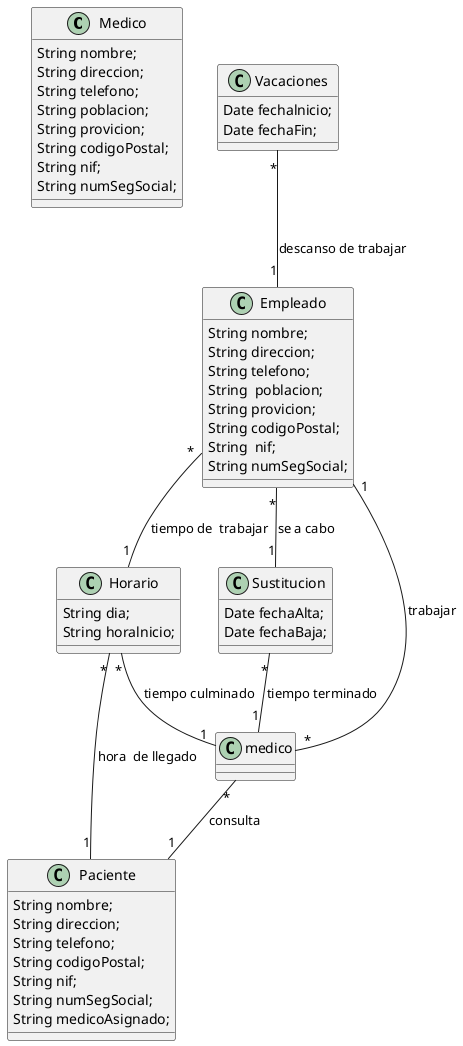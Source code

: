 @startuml



Class Medico{

     String nombre;
     String direccion;
     String telefono;
     String poblacion;
     String provicion;
     String codigoPostal;
     String nif;
     String numSegSocial;


}





Class Empleado{

    String nombre;
    String direccion;
    String telefono;
    String  poblacion;
    String provicion;
    String codigoPostal;
    String  nif;
    String numSegSocial;
}

Class Paciente{
    String nombre;
    String direccion;
    String telefono;
    String codigoPostal;
    String nif;
    String numSegSocial;
    String medicoAsignado;
}

Class Horario {
    String dia;
    String horalnicio;
}

Class Sustitucion {
    Date fechaAlta;
    Date fechaBaja;
}



Class Vacaciones {
    Date fechalnicio;
    Date fechaFin;
}

medico "*" -- "1"  Empleado: trabajar
medico  "*" --  "1" Paciente : consulta
Empleado "*" -- "1" Horario: tiempo de  trabajar
Sustitucion "*" -- "1" medico : tiempo terminado
Vacaciones "*"  -- "1" Empleado : descanso de trabajar
Horario "*" --  "1" medico : tiempo culminado
Empleado "*" -- "1" Sustitucion : se a cabo
Horario "*" --  "1" Paciente : hora  de llegado





@enduml


